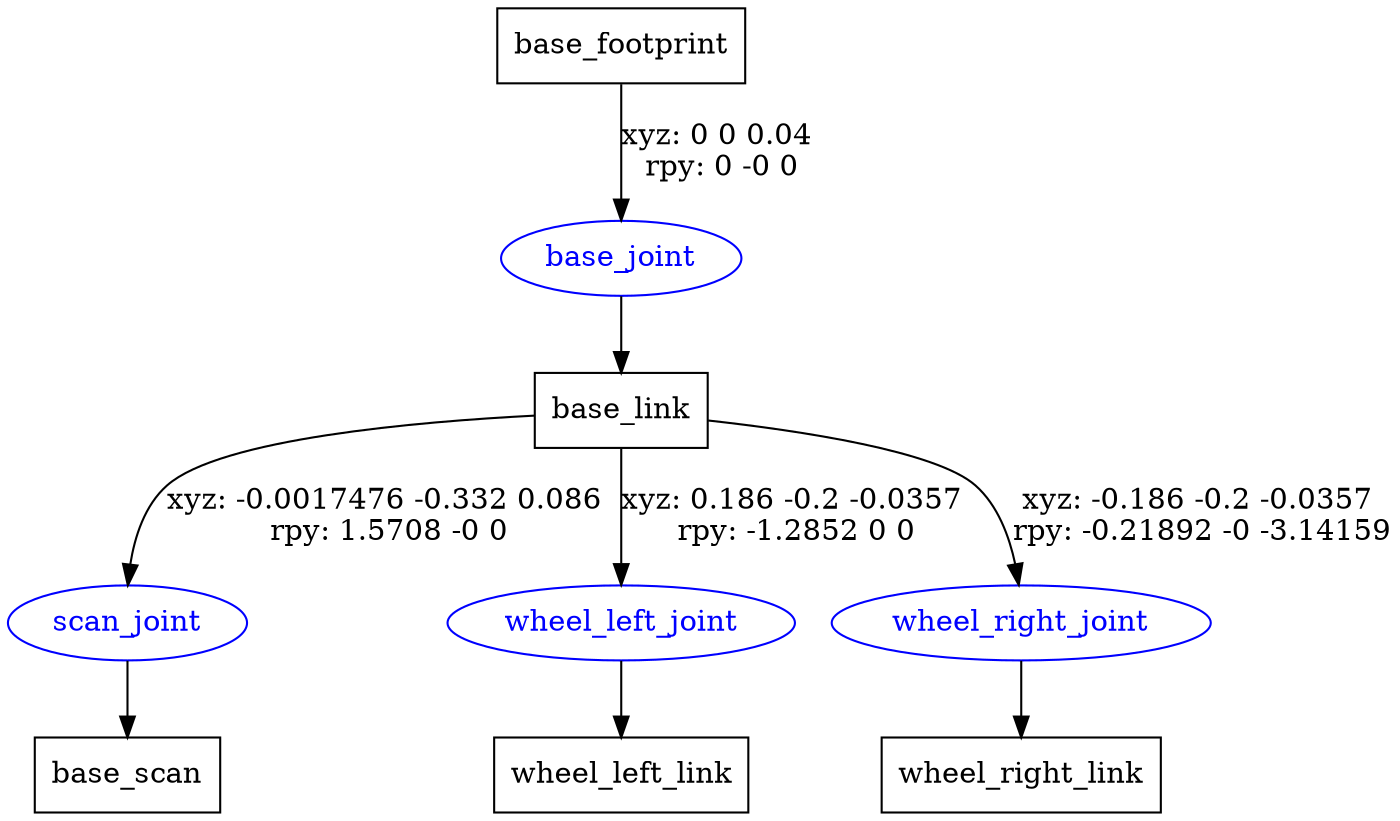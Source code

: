 digraph G {
node [shape=box];
"base_footprint" [label="base_footprint"];
"base_link" [label="base_link"];
"base_scan" [label="base_scan"];
"wheel_left_link" [label="wheel_left_link"];
"wheel_right_link" [label="wheel_right_link"];
node [shape=ellipse, color=blue, fontcolor=blue];
"base_footprint" -> "base_joint" [label="xyz: 0 0 0.04 \nrpy: 0 -0 0"]
"base_joint" -> "base_link"
"base_link" -> "scan_joint" [label="xyz: -0.0017476 -0.332 0.086 \nrpy: 1.5708 -0 0"]
"scan_joint" -> "base_scan"
"base_link" -> "wheel_left_joint" [label="xyz: 0.186 -0.2 -0.0357 \nrpy: -1.2852 0 0"]
"wheel_left_joint" -> "wheel_left_link"
"base_link" -> "wheel_right_joint" [label="xyz: -0.186 -0.2 -0.0357 \nrpy: -0.21892 -0 -3.14159"]
"wheel_right_joint" -> "wheel_right_link"
}
